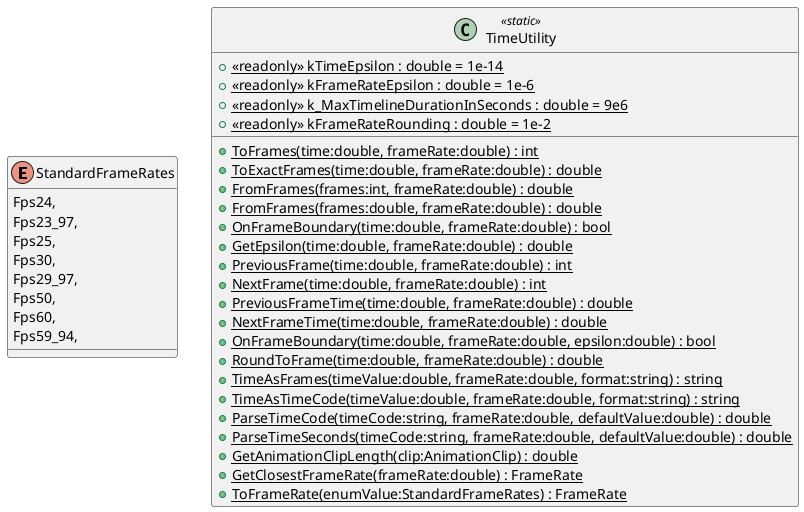 @startuml
enum StandardFrameRates {
    Fps24,
    Fps23_97,
    Fps25,
    Fps30,
    Fps29_97,
    Fps50,
    Fps60,
    Fps59_94,
}
class TimeUtility <<static>> {
    + {static} <<readonly>> kTimeEpsilon : double = 1e-14
    + {static} <<readonly>> kFrameRateEpsilon : double = 1e-6
    + {static} <<readonly>> k_MaxTimelineDurationInSeconds : double = 9e6
    + {static} <<readonly>> kFrameRateRounding : double = 1e-2
    + {static} ToFrames(time:double, frameRate:double) : int
    + {static} ToExactFrames(time:double, frameRate:double) : double
    + {static} FromFrames(frames:int, frameRate:double) : double
    + {static} FromFrames(frames:double, frameRate:double) : double
    + {static} OnFrameBoundary(time:double, frameRate:double) : bool
    + {static} GetEpsilon(time:double, frameRate:double) : double
    + {static} PreviousFrame(time:double, frameRate:double) : int
    + {static} NextFrame(time:double, frameRate:double) : int
    + {static} PreviousFrameTime(time:double, frameRate:double) : double
    + {static} NextFrameTime(time:double, frameRate:double) : double
    + {static} OnFrameBoundary(time:double, frameRate:double, epsilon:double) : bool
    + {static} RoundToFrame(time:double, frameRate:double) : double
    + {static} TimeAsFrames(timeValue:double, frameRate:double, format:string) : string
    + {static} TimeAsTimeCode(timeValue:double, frameRate:double, format:string) : string
    + {static} ParseTimeCode(timeCode:string, frameRate:double, defaultValue:double) : double
    + {static} ParseTimeSeconds(timeCode:string, frameRate:double, defaultValue:double) : double
    + {static} GetAnimationClipLength(clip:AnimationClip) : double
    + {static} GetClosestFrameRate(frameRate:double) : FrameRate
    + {static} ToFrameRate(enumValue:StandardFrameRates) : FrameRate
}
@enduml
